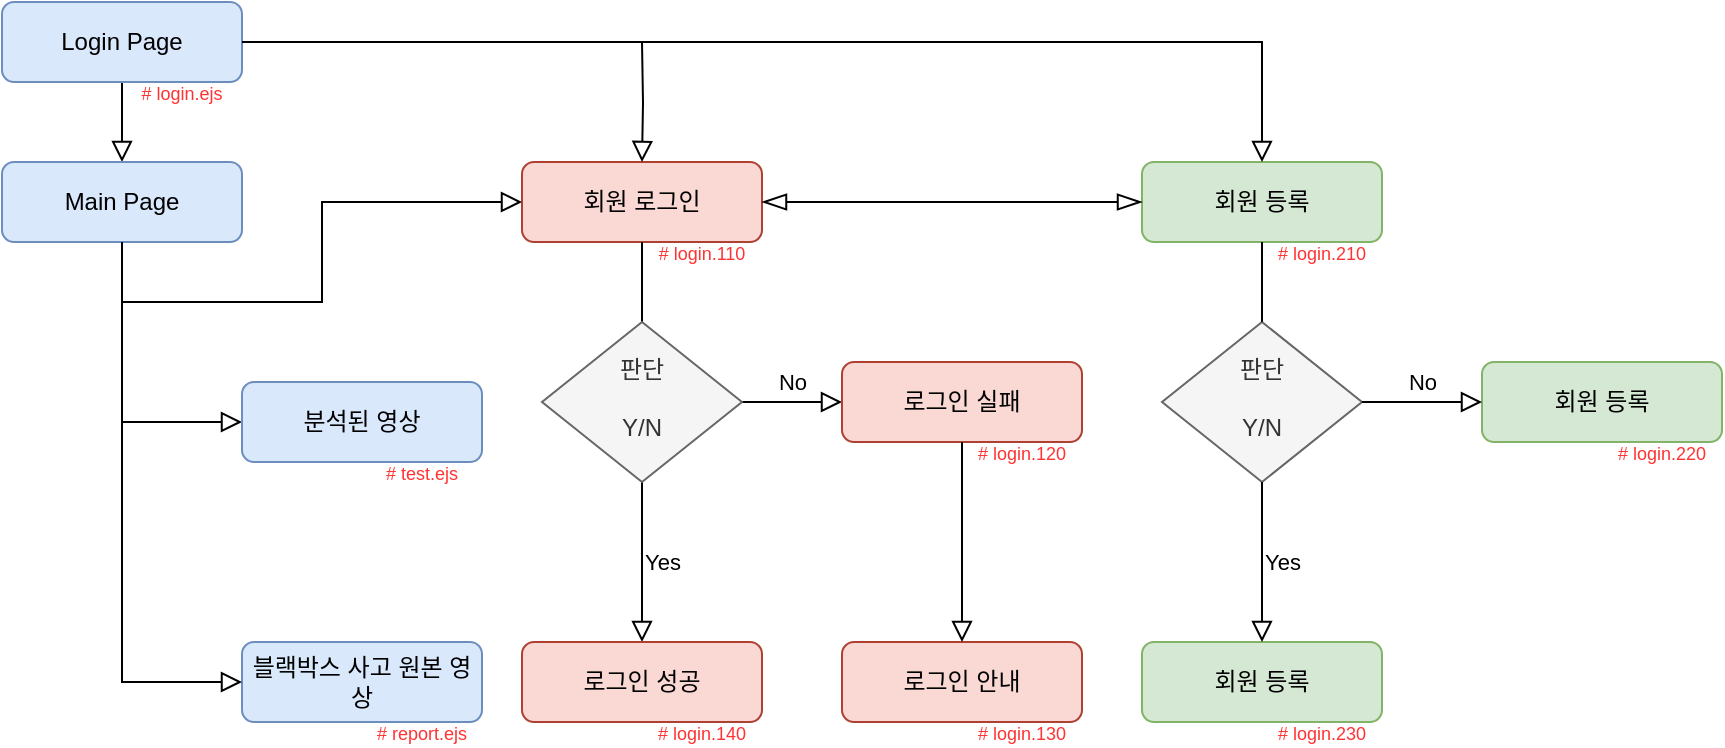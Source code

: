 <mxfile version="15.3.3" type="github">
  <diagram id="C5RBs43oDa-KdzZeNtuy" name="Page-1">
    <mxGraphModel dx="946" dy="541" grid="1" gridSize="10" guides="1" tooltips="1" connect="1" arrows="1" fold="1" page="1" pageScale="1" pageWidth="827" pageHeight="1169" math="0" shadow="0">
      <root>
        <mxCell id="WIyWlLk6GJQsqaUBKTNV-0" />
        <mxCell id="WIyWlLk6GJQsqaUBKTNV-1" parent="WIyWlLk6GJQsqaUBKTNV-0" />
        <mxCell id="WIyWlLk6GJQsqaUBKTNV-2" value="" style="rounded=0;html=1;jettySize=auto;orthogonalLoop=1;fontSize=11;endArrow=block;endFill=0;endSize=8;strokeWidth=1;shadow=0;labelBackgroundColor=none;edgeStyle=orthogonalEdgeStyle;entryX=0.5;entryY=0;entryDx=0;entryDy=0;" parent="WIyWlLk6GJQsqaUBKTNV-1" source="WIyWlLk6GJQsqaUBKTNV-3" target="-9LMOpiu36l79DxcHXMV-23" edge="1">
          <mxGeometry relative="1" as="geometry">
            <mxPoint x="100" y="170" as="targetPoint" />
            <Array as="points" />
          </mxGeometry>
        </mxCell>
        <mxCell id="WIyWlLk6GJQsqaUBKTNV-3" value="Login Page" style="rounded=1;whiteSpace=wrap;html=1;fontSize=12;glass=0;strokeWidth=1;shadow=0;fillColor=#dae8fc;strokeColor=#6c8ebf;" parent="WIyWlLk6GJQsqaUBKTNV-1" vertex="1">
          <mxGeometry y="80" width="120" height="40" as="geometry" />
        </mxCell>
        <mxCell id="WIyWlLk6GJQsqaUBKTNV-5" value="No" style="edgeStyle=orthogonalEdgeStyle;rounded=0;html=1;jettySize=auto;orthogonalLoop=1;fontSize=11;endArrow=block;endFill=0;endSize=8;strokeWidth=1;shadow=0;labelBackgroundColor=none;exitX=1;exitY=0.5;exitDx=0;exitDy=0;entryX=0;entryY=0.5;entryDx=0;entryDy=0;" parent="WIyWlLk6GJQsqaUBKTNV-1" source="-9LMOpiu36l79DxcHXMV-8" target="-9LMOpiu36l79DxcHXMV-9" edge="1">
          <mxGeometry y="10" relative="1" as="geometry">
            <mxPoint as="offset" />
            <mxPoint x="430" y="300" as="targetPoint" />
          </mxGeometry>
        </mxCell>
        <mxCell id="WIyWlLk6GJQsqaUBKTNV-9" value="Yes" style="edgeStyle=orthogonalEdgeStyle;rounded=0;html=1;jettySize=auto;orthogonalLoop=1;fontSize=11;endArrow=block;endFill=0;endSize=8;strokeWidth=1;shadow=0;labelBackgroundColor=none;exitX=0.5;exitY=1;exitDx=0;exitDy=0;entryX=0.5;entryY=0;entryDx=0;entryDy=0;" parent="WIyWlLk6GJQsqaUBKTNV-1" source="-9LMOpiu36l79DxcHXMV-8" target="-9LMOpiu36l79DxcHXMV-11" edge="1">
          <mxGeometry y="10" relative="1" as="geometry">
            <mxPoint as="offset" />
            <mxPoint x="280" y="400" as="targetPoint" />
          </mxGeometry>
        </mxCell>
        <mxCell id="-9LMOpiu36l79DxcHXMV-1" value="회원 로그인" style="rounded=1;whiteSpace=wrap;html=1;fontSize=12;glass=0;strokeWidth=1;shadow=0;fillColor=#fad9d5;strokeColor=#ae4132;" vertex="1" parent="WIyWlLk6GJQsqaUBKTNV-1">
          <mxGeometry x="260" y="160" width="120" height="40" as="geometry" />
        </mxCell>
        <mxCell id="-9LMOpiu36l79DxcHXMV-2" value="회원 등록" style="rounded=1;whiteSpace=wrap;html=1;fontSize=12;glass=0;strokeWidth=1;shadow=0;fillColor=#d5e8d4;strokeColor=#82b366;" vertex="1" parent="WIyWlLk6GJQsqaUBKTNV-1">
          <mxGeometry x="570" y="160" width="120" height="40" as="geometry" />
        </mxCell>
        <mxCell id="-9LMOpiu36l79DxcHXMV-5" value="" style="endArrow=blockThin;startArrow=blockThin;html=1;sourcePerimeterSpacing=9;targetPerimeterSpacing=9;exitX=1;exitY=0.5;exitDx=0;exitDy=0;entryX=0;entryY=0.5;entryDx=0;entryDy=0;startFill=0;endFill=0;strokeWidth=1;jumpSize=10;endSize=10;startSize=10;" edge="1" parent="WIyWlLk6GJQsqaUBKTNV-1" source="-9LMOpiu36l79DxcHXMV-1" target="-9LMOpiu36l79DxcHXMV-2">
          <mxGeometry width="50" height="50" relative="1" as="geometry">
            <mxPoint x="250" y="280" as="sourcePoint" />
            <mxPoint x="410" y="190" as="targetPoint" />
            <Array as="points" />
          </mxGeometry>
        </mxCell>
        <mxCell id="-9LMOpiu36l79DxcHXMV-7" value="" style="endArrow=none;html=1;startSize=14;endSize=14;sourcePerimeterSpacing=8;targetPerimeterSpacing=8;entryX=0.5;entryY=1;entryDx=0;entryDy=0;exitX=0.5;exitY=0;exitDx=0;exitDy=0;" edge="1" parent="WIyWlLk6GJQsqaUBKTNV-1" source="-9LMOpiu36l79DxcHXMV-8" target="-9LMOpiu36l79DxcHXMV-1">
          <mxGeometry width="50" height="50" relative="1" as="geometry">
            <mxPoint x="280" y="270" as="sourcePoint" />
            <mxPoint x="300" y="210" as="targetPoint" />
          </mxGeometry>
        </mxCell>
        <mxCell id="-9LMOpiu36l79DxcHXMV-8" value="판단&lt;br&gt;&lt;br&gt;Y/N" style="rhombus;whiteSpace=wrap;html=1;shadow=0;fontFamily=Helvetica;fontSize=12;align=center;strokeWidth=1;spacing=6;spacingTop=-4;fillColor=#f5f5f5;strokeColor=#666666;fontColor=#333333;" vertex="1" parent="WIyWlLk6GJQsqaUBKTNV-1">
          <mxGeometry x="270" y="240" width="100" height="80" as="geometry" />
        </mxCell>
        <mxCell id="-9LMOpiu36l79DxcHXMV-9" value="&lt;span style=&quot;font-weight: normal&quot;&gt;로그인 실패&lt;/span&gt;" style="rounded=1;whiteSpace=wrap;html=1;fontSize=12;glass=0;strokeWidth=1;shadow=0;fillColor=#fad9d5;strokeColor=#ae4132;fontStyle=1" vertex="1" parent="WIyWlLk6GJQsqaUBKTNV-1">
          <mxGeometry x="420" y="260" width="120" height="40" as="geometry" />
        </mxCell>
        <mxCell id="-9LMOpiu36l79DxcHXMV-11" value="로그인 성공" style="rounded=1;whiteSpace=wrap;html=1;fontSize=12;glass=0;strokeWidth=1;shadow=0;fillColor=#fad9d5;strokeColor=#ae4132;" vertex="1" parent="WIyWlLk6GJQsqaUBKTNV-1">
          <mxGeometry x="260" y="400" width="120" height="40" as="geometry" />
        </mxCell>
        <mxCell id="-9LMOpiu36l79DxcHXMV-12" value="판단&lt;br&gt;&lt;br&gt;Y/N" style="rhombus;whiteSpace=wrap;html=1;shadow=0;fontFamily=Helvetica;fontSize=12;align=center;strokeWidth=1;spacing=6;spacingTop=-4;fillColor=#f5f5f5;strokeColor=#666666;fontColor=#333333;" vertex="1" parent="WIyWlLk6GJQsqaUBKTNV-1">
          <mxGeometry x="580" y="240" width="100" height="80" as="geometry" />
        </mxCell>
        <mxCell id="-9LMOpiu36l79DxcHXMV-13" value="" style="endArrow=none;html=1;startSize=14;endSize=14;sourcePerimeterSpacing=8;targetPerimeterSpacing=8;entryX=0.5;entryY=1;entryDx=0;entryDy=0;fontStyle=1;exitX=0.5;exitY=0;exitDx=0;exitDy=0;" edge="1" parent="WIyWlLk6GJQsqaUBKTNV-1" source="-9LMOpiu36l79DxcHXMV-12" target="-9LMOpiu36l79DxcHXMV-2">
          <mxGeometry width="50" height="50" relative="1" as="geometry">
            <mxPoint x="290" y="280" as="sourcePoint" />
            <mxPoint x="290" y="220" as="targetPoint" />
          </mxGeometry>
        </mxCell>
        <mxCell id="-9LMOpiu36l79DxcHXMV-14" value="&lt;span style=&quot;font-weight: normal&quot;&gt;로그인 안내&lt;/span&gt;" style="rounded=1;whiteSpace=wrap;html=1;fontSize=12;glass=0;strokeWidth=1;shadow=0;fillColor=#fad9d5;strokeColor=#ae4132;fontStyle=1" vertex="1" parent="WIyWlLk6GJQsqaUBKTNV-1">
          <mxGeometry x="420" y="400" width="120" height="40" as="geometry" />
        </mxCell>
        <mxCell id="-9LMOpiu36l79DxcHXMV-16" value="" style="edgeStyle=orthogonalEdgeStyle;rounded=0;html=1;jettySize=auto;orthogonalLoop=1;fontSize=11;endArrow=block;endFill=0;endSize=8;strokeWidth=1;shadow=0;labelBackgroundColor=none;entryX=0.5;entryY=0;entryDx=0;entryDy=0;fontStyle=1" edge="1" parent="WIyWlLk6GJQsqaUBKTNV-1" source="-9LMOpiu36l79DxcHXMV-9" target="-9LMOpiu36l79DxcHXMV-14">
          <mxGeometry y="10" relative="1" as="geometry">
            <mxPoint as="offset" />
            <mxPoint x="340" y="310" as="sourcePoint" />
            <mxPoint x="410" y="310" as="targetPoint" />
          </mxGeometry>
        </mxCell>
        <mxCell id="-9LMOpiu36l79DxcHXMV-17" value="" style="edgeStyle=orthogonalEdgeStyle;rounded=0;html=1;jettySize=auto;orthogonalLoop=1;fontSize=11;endArrow=block;endFill=0;endSize=8;strokeWidth=1;shadow=0;labelBackgroundColor=none;entryX=0.5;entryY=0;entryDx=0;entryDy=0;fontStyle=1;exitX=1;exitY=0.5;exitDx=0;exitDy=0;" edge="1" parent="WIyWlLk6GJQsqaUBKTNV-1" source="WIyWlLk6GJQsqaUBKTNV-3" target="-9LMOpiu36l79DxcHXMV-2">
          <mxGeometry y="10" relative="1" as="geometry">
            <mxPoint as="offset" />
            <mxPoint x="470" y="330" as="sourcePoint" />
            <mxPoint x="470" y="430" as="targetPoint" />
          </mxGeometry>
        </mxCell>
        <mxCell id="-9LMOpiu36l79DxcHXMV-18" value="" style="edgeStyle=orthogonalEdgeStyle;rounded=0;html=1;jettySize=auto;orthogonalLoop=1;fontSize=11;endArrow=block;endFill=0;endSize=8;strokeWidth=1;shadow=0;labelBackgroundColor=none;entryX=0.5;entryY=0;entryDx=0;entryDy=0;fontStyle=1" edge="1" parent="WIyWlLk6GJQsqaUBKTNV-1" target="-9LMOpiu36l79DxcHXMV-1">
          <mxGeometry y="10" relative="1" as="geometry">
            <mxPoint as="offset" />
            <mxPoint x="320" y="100" as="sourcePoint" />
            <mxPoint x="480" y="440" as="targetPoint" />
          </mxGeometry>
        </mxCell>
        <mxCell id="-9LMOpiu36l79DxcHXMV-19" value="회원 등록" style="rounded=1;whiteSpace=wrap;html=1;fontSize=12;glass=0;strokeWidth=1;shadow=0;fillColor=#d5e8d4;strokeColor=#82b366;" vertex="1" parent="WIyWlLk6GJQsqaUBKTNV-1">
          <mxGeometry x="570" y="400" width="120" height="40" as="geometry" />
        </mxCell>
        <mxCell id="-9LMOpiu36l79DxcHXMV-20" value="회원 등록" style="rounded=1;whiteSpace=wrap;html=1;fontSize=12;glass=0;strokeWidth=1;shadow=0;fillColor=#d5e8d4;strokeColor=#82b366;" vertex="1" parent="WIyWlLk6GJQsqaUBKTNV-1">
          <mxGeometry x="740" y="260" width="120" height="40" as="geometry" />
        </mxCell>
        <mxCell id="-9LMOpiu36l79DxcHXMV-21" value="Yes" style="edgeStyle=orthogonalEdgeStyle;rounded=0;html=1;jettySize=auto;orthogonalLoop=1;fontSize=11;endArrow=block;endFill=0;endSize=8;strokeWidth=1;shadow=0;labelBackgroundColor=none;exitX=0.5;exitY=1;exitDx=0;exitDy=0;entryX=0.5;entryY=0;entryDx=0;entryDy=0;" edge="1" parent="WIyWlLk6GJQsqaUBKTNV-1" source="-9LMOpiu36l79DxcHXMV-12" target="-9LMOpiu36l79DxcHXMV-19">
          <mxGeometry y="10" relative="1" as="geometry">
            <mxPoint as="offset" />
            <mxPoint x="290" y="350" as="sourcePoint" />
            <mxPoint x="290" y="430" as="targetPoint" />
            <Array as="points">
              <mxPoint x="630" y="380" />
              <mxPoint x="630" y="380" />
            </Array>
          </mxGeometry>
        </mxCell>
        <mxCell id="-9LMOpiu36l79DxcHXMV-22" value="No" style="edgeStyle=orthogonalEdgeStyle;rounded=0;html=1;jettySize=auto;orthogonalLoop=1;fontSize=11;endArrow=block;endFill=0;endSize=8;strokeWidth=1;shadow=0;labelBackgroundColor=none;exitX=1;exitY=0.5;exitDx=0;exitDy=0;entryX=0;entryY=0.5;entryDx=0;entryDy=0;" edge="1" parent="WIyWlLk6GJQsqaUBKTNV-1" source="-9LMOpiu36l79DxcHXMV-12" target="-9LMOpiu36l79DxcHXMV-20">
          <mxGeometry y="10" relative="1" as="geometry">
            <mxPoint as="offset" />
            <mxPoint x="300" y="360" as="sourcePoint" />
            <mxPoint x="300" y="440" as="targetPoint" />
          </mxGeometry>
        </mxCell>
        <mxCell id="-9LMOpiu36l79DxcHXMV-23" value="Main Page" style="rounded=1;whiteSpace=wrap;html=1;fontSize=12;glass=0;strokeWidth=1;shadow=0;fillColor=#dae8fc;strokeColor=#6c8ebf;" vertex="1" parent="WIyWlLk6GJQsqaUBKTNV-1">
          <mxGeometry y="160" width="120" height="40" as="geometry" />
        </mxCell>
        <mxCell id="-9LMOpiu36l79DxcHXMV-25" value="블랙박스 사고 원본 영상" style="rounded=1;whiteSpace=wrap;html=1;fontSize=12;glass=0;strokeWidth=1;shadow=0;fillColor=#dae8fc;strokeColor=#6c8ebf;" vertex="1" parent="WIyWlLk6GJQsqaUBKTNV-1">
          <mxGeometry x="120" y="400" width="120" height="40" as="geometry" />
        </mxCell>
        <mxCell id="-9LMOpiu36l79DxcHXMV-26" value="" style="rounded=0;html=1;jettySize=auto;orthogonalLoop=1;fontSize=11;endArrow=block;endFill=0;endSize=8;strokeWidth=1;shadow=0;labelBackgroundColor=none;edgeStyle=orthogonalEdgeStyle;entryX=0;entryY=0.5;entryDx=0;entryDy=0;exitX=0.5;exitY=1;exitDx=0;exitDy=0;" edge="1" parent="WIyWlLk6GJQsqaUBKTNV-1" source="-9LMOpiu36l79DxcHXMV-23" target="-9LMOpiu36l79DxcHXMV-25">
          <mxGeometry relative="1" as="geometry">
            <mxPoint x="70" y="130" as="sourcePoint" />
            <mxPoint x="70" y="170" as="targetPoint" />
            <Array as="points" />
          </mxGeometry>
        </mxCell>
        <mxCell id="-9LMOpiu36l79DxcHXMV-27" value="" style="edgeStyle=orthogonalEdgeStyle;rounded=0;html=1;jettySize=auto;orthogonalLoop=1;fontSize=11;endArrow=block;endFill=0;endSize=8;strokeWidth=1;shadow=0;labelBackgroundColor=none;fontStyle=1;entryX=0;entryY=0.5;entryDx=0;entryDy=0;" edge="1" parent="WIyWlLk6GJQsqaUBKTNV-1" target="-9LMOpiu36l79DxcHXMV-29">
          <mxGeometry y="10" relative="1" as="geometry">
            <mxPoint as="offset" />
            <mxPoint x="60" y="290" as="sourcePoint" />
            <mxPoint x="90" y="370" as="targetPoint" />
            <Array as="points">
              <mxPoint x="70" y="290" />
              <mxPoint x="70" y="290" />
            </Array>
          </mxGeometry>
        </mxCell>
        <mxCell id="-9LMOpiu36l79DxcHXMV-29" value="분석된 영상" style="rounded=1;whiteSpace=wrap;html=1;fontSize=12;glass=0;strokeWidth=1;shadow=0;fillColor=#dae8fc;strokeColor=#6c8ebf;" vertex="1" parent="WIyWlLk6GJQsqaUBKTNV-1">
          <mxGeometry x="120" y="270" width="120" height="40" as="geometry" />
        </mxCell>
        <mxCell id="-9LMOpiu36l79DxcHXMV-31" value="" style="edgeStyle=orthogonalEdgeStyle;rounded=0;html=1;jettySize=auto;orthogonalLoop=1;fontSize=11;endArrow=block;endFill=0;endSize=8;strokeWidth=1;shadow=0;labelBackgroundColor=none;fontStyle=1;entryX=0;entryY=0.5;entryDx=0;entryDy=0;" edge="1" parent="WIyWlLk6GJQsqaUBKTNV-1" target="-9LMOpiu36l79DxcHXMV-1">
          <mxGeometry y="10" relative="1" as="geometry">
            <mxPoint as="offset" />
            <mxPoint x="60" y="230" as="sourcePoint" />
            <mxPoint x="250" y="180" as="targetPoint" />
            <Array as="points">
              <mxPoint x="160" y="230" />
              <mxPoint x="160" y="180" />
            </Array>
          </mxGeometry>
        </mxCell>
        <mxCell id="-9LMOpiu36l79DxcHXMV-32" value="&lt;font style=&quot;font-size: 9px&quot; color=&quot;#ff3333&quot;&gt;# login.ejs&lt;/font&gt;" style="text;html=1;strokeColor=none;fillColor=none;align=center;verticalAlign=middle;whiteSpace=wrap;rounded=0;hachureGap=4;pointerEvents=0;" vertex="1" parent="WIyWlLk6GJQsqaUBKTNV-1">
          <mxGeometry x="60" y="120" width="60" height="10" as="geometry" />
        </mxCell>
        <mxCell id="-9LMOpiu36l79DxcHXMV-34" value="&lt;font style=&quot;font-size: 9px&quot; color=&quot;#ff3333&quot;&gt;# test.ejs&lt;/font&gt;" style="text;html=1;strokeColor=none;fillColor=none;align=center;verticalAlign=middle;whiteSpace=wrap;rounded=0;hachureGap=4;pointerEvents=0;" vertex="1" parent="WIyWlLk6GJQsqaUBKTNV-1">
          <mxGeometry x="180" y="310" width="60" height="10" as="geometry" />
        </mxCell>
        <mxCell id="-9LMOpiu36l79DxcHXMV-35" value="&lt;font style=&quot;font-size: 9px&quot; color=&quot;#ff3333&quot;&gt;# report.ejs&lt;/font&gt;" style="text;html=1;strokeColor=none;fillColor=none;align=center;verticalAlign=middle;whiteSpace=wrap;rounded=0;hachureGap=4;pointerEvents=0;" vertex="1" parent="WIyWlLk6GJQsqaUBKTNV-1">
          <mxGeometry x="180" y="440" width="60" height="10" as="geometry" />
        </mxCell>
        <mxCell id="-9LMOpiu36l79DxcHXMV-36" value="&lt;font style=&quot;font-size: 9px&quot; color=&quot;#ff3333&quot;&gt;# login.110&lt;/font&gt;" style="text;html=1;strokeColor=none;fillColor=none;align=center;verticalAlign=middle;whiteSpace=wrap;rounded=0;hachureGap=4;pointerEvents=0;" vertex="1" parent="WIyWlLk6GJQsqaUBKTNV-1">
          <mxGeometry x="320" y="200" width="60" height="10" as="geometry" />
        </mxCell>
        <mxCell id="-9LMOpiu36l79DxcHXMV-37" value="&lt;font style=&quot;font-size: 9px&quot; color=&quot;#ff3333&quot;&gt;# login.140&lt;/font&gt;" style="text;html=1;strokeColor=none;fillColor=none;align=center;verticalAlign=middle;whiteSpace=wrap;rounded=0;hachureGap=4;pointerEvents=0;" vertex="1" parent="WIyWlLk6GJQsqaUBKTNV-1">
          <mxGeometry x="320" y="440" width="60" height="10" as="geometry" />
        </mxCell>
        <mxCell id="-9LMOpiu36l79DxcHXMV-38" value="&lt;font style=&quot;font-size: 9px&quot; color=&quot;#ff3333&quot;&gt;# login.120&lt;/font&gt;" style="text;html=1;strokeColor=none;fillColor=none;align=center;verticalAlign=middle;whiteSpace=wrap;rounded=0;hachureGap=4;pointerEvents=0;" vertex="1" parent="WIyWlLk6GJQsqaUBKTNV-1">
          <mxGeometry x="480" y="300" width="60" height="10" as="geometry" />
        </mxCell>
        <mxCell id="-9LMOpiu36l79DxcHXMV-39" value="&lt;font style=&quot;font-size: 9px&quot; color=&quot;#ff3333&quot;&gt;# login.130&lt;/font&gt;" style="text;html=1;strokeColor=none;fillColor=none;align=center;verticalAlign=middle;whiteSpace=wrap;rounded=0;hachureGap=4;pointerEvents=0;" vertex="1" parent="WIyWlLk6GJQsqaUBKTNV-1">
          <mxGeometry x="480" y="440" width="60" height="10" as="geometry" />
        </mxCell>
        <mxCell id="-9LMOpiu36l79DxcHXMV-40" value="&lt;font style=&quot;font-size: 9px&quot; color=&quot;#ff3333&quot;&gt;#&amp;nbsp;&lt;/font&gt;&lt;font color=&quot;#ff3333&quot;&gt;&lt;span style=&quot;font-size: 9px&quot;&gt;login.210&lt;/span&gt;&lt;/font&gt;" style="text;html=1;strokeColor=none;fillColor=none;align=center;verticalAlign=middle;whiteSpace=wrap;rounded=0;hachureGap=4;pointerEvents=0;" vertex="1" parent="WIyWlLk6GJQsqaUBKTNV-1">
          <mxGeometry x="630" y="200" width="60" height="10" as="geometry" />
        </mxCell>
        <mxCell id="-9LMOpiu36l79DxcHXMV-41" value="&lt;font style=&quot;font-size: 9px&quot; color=&quot;#ff3333&quot;&gt;# login.230&lt;/font&gt;" style="text;html=1;strokeColor=none;fillColor=none;align=center;verticalAlign=middle;whiteSpace=wrap;rounded=0;hachureGap=4;pointerEvents=0;" vertex="1" parent="WIyWlLk6GJQsqaUBKTNV-1">
          <mxGeometry x="630" y="440" width="60" height="10" as="geometry" />
        </mxCell>
        <mxCell id="-9LMOpiu36l79DxcHXMV-42" value="&lt;font style=&quot;font-size: 9px&quot; color=&quot;#ff3333&quot;&gt;# login.220&lt;/font&gt;" style="text;html=1;strokeColor=none;fillColor=none;align=center;verticalAlign=middle;whiteSpace=wrap;rounded=0;hachureGap=4;pointerEvents=0;" vertex="1" parent="WIyWlLk6GJQsqaUBKTNV-1">
          <mxGeometry x="800" y="300" width="60" height="10" as="geometry" />
        </mxCell>
      </root>
    </mxGraphModel>
  </diagram>
</mxfile>

